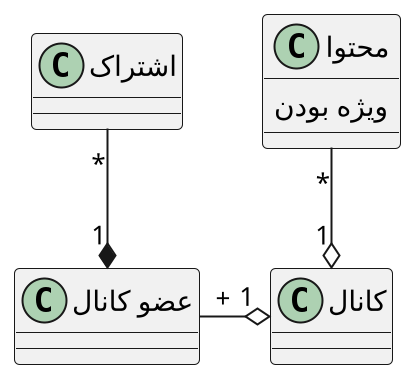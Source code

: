 @startuml see_content

scale 2
skinparam DefaultFontName B Nazanin


class "محتوا" as content {
    ویژه بودن
}

class "کانال" as chanel {
}

class "عضو کانال" as member {
}

class "اشتراک" as subscription{
}

content "*" --o "1" chanel
chanel "1" o-left- "+" member
subscription "*" --* "1" member

@enduml
